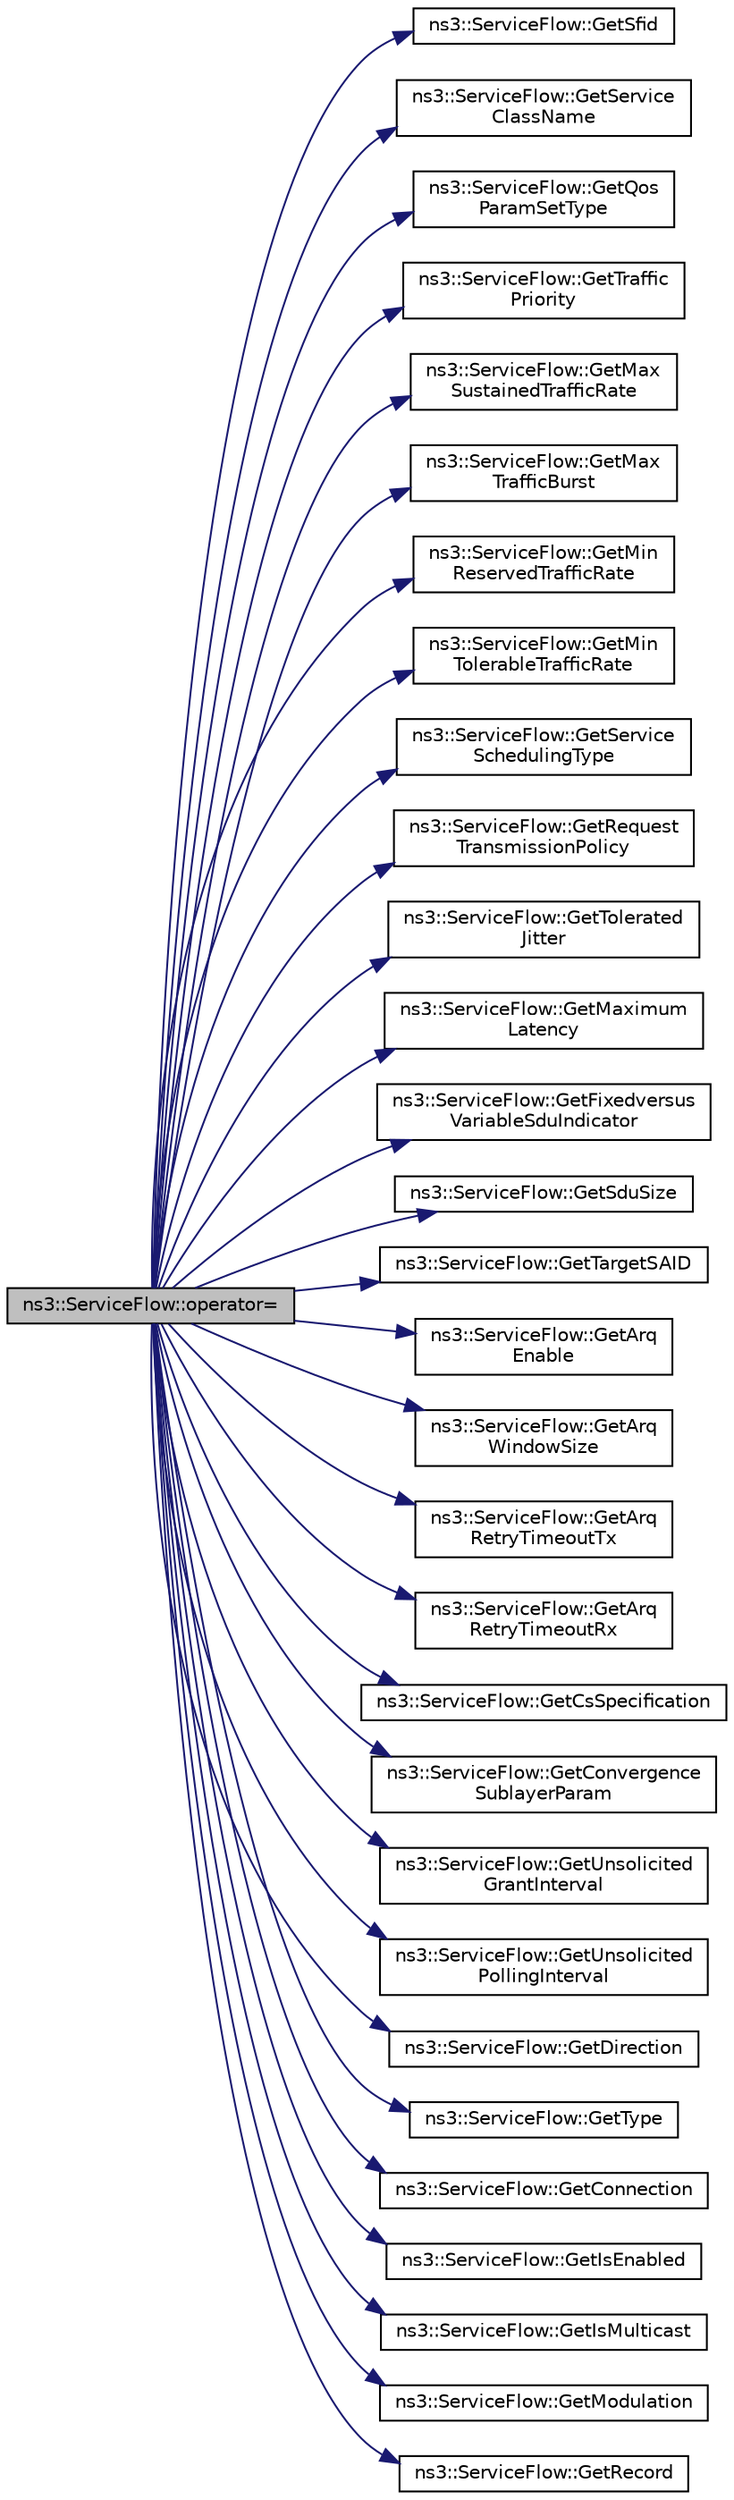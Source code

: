 digraph "ns3::ServiceFlow::operator="
{
  edge [fontname="Helvetica",fontsize="10",labelfontname="Helvetica",labelfontsize="10"];
  node [fontname="Helvetica",fontsize="10",shape=record];
  rankdir="LR";
  Node1 [label="ns3::ServiceFlow::operator=",height=0.2,width=0.4,color="black", fillcolor="grey75", style="filled", fontcolor="black"];
  Node1 -> Node2 [color="midnightblue",fontsize="10",style="solid"];
  Node2 [label="ns3::ServiceFlow::GetSfid",height=0.2,width=0.4,color="black", fillcolor="white", style="filled",URL="$d7/ded/classns3_1_1ServiceFlow.html#a3ceebc0cc381b944c902abf46804e9a0"];
  Node1 -> Node3 [color="midnightblue",fontsize="10",style="solid"];
  Node3 [label="ns3::ServiceFlow::GetService\lClassName",height=0.2,width=0.4,color="black", fillcolor="white", style="filled",URL="$d7/ded/classns3_1_1ServiceFlow.html#a9a11ebe7c09b34e0d4f09465b1c0a928"];
  Node1 -> Node4 [color="midnightblue",fontsize="10",style="solid"];
  Node4 [label="ns3::ServiceFlow::GetQos\lParamSetType",height=0.2,width=0.4,color="black", fillcolor="white", style="filled",URL="$d7/ded/classns3_1_1ServiceFlow.html#a04d32f2763457e14bde34180617319df"];
  Node1 -> Node5 [color="midnightblue",fontsize="10",style="solid"];
  Node5 [label="ns3::ServiceFlow::GetTraffic\lPriority",height=0.2,width=0.4,color="black", fillcolor="white", style="filled",URL="$d7/ded/classns3_1_1ServiceFlow.html#a8e818b004aeff9d7714d0774846867a5"];
  Node1 -> Node6 [color="midnightblue",fontsize="10",style="solid"];
  Node6 [label="ns3::ServiceFlow::GetMax\lSustainedTrafficRate",height=0.2,width=0.4,color="black", fillcolor="white", style="filled",URL="$d7/ded/classns3_1_1ServiceFlow.html#ad02f7733f156cfd8505c72f8e4eab836"];
  Node1 -> Node7 [color="midnightblue",fontsize="10",style="solid"];
  Node7 [label="ns3::ServiceFlow::GetMax\lTrafficBurst",height=0.2,width=0.4,color="black", fillcolor="white", style="filled",URL="$d7/ded/classns3_1_1ServiceFlow.html#af2314ccb8ff8fb93f537e5bccf6c16dc"];
  Node1 -> Node8 [color="midnightblue",fontsize="10",style="solid"];
  Node8 [label="ns3::ServiceFlow::GetMin\lReservedTrafficRate",height=0.2,width=0.4,color="black", fillcolor="white", style="filled",URL="$d7/ded/classns3_1_1ServiceFlow.html#aa77c3b70a73e58377ff6103c8719f45c"];
  Node1 -> Node9 [color="midnightblue",fontsize="10",style="solid"];
  Node9 [label="ns3::ServiceFlow::GetMin\lTolerableTrafficRate",height=0.2,width=0.4,color="black", fillcolor="white", style="filled",URL="$d7/ded/classns3_1_1ServiceFlow.html#a6854fa39a107304708e4610a9df2053d"];
  Node1 -> Node10 [color="midnightblue",fontsize="10",style="solid"];
  Node10 [label="ns3::ServiceFlow::GetService\lSchedulingType",height=0.2,width=0.4,color="black", fillcolor="white", style="filled",URL="$d7/ded/classns3_1_1ServiceFlow.html#abfcdce94a1409b4951c3cae3cad85e9a"];
  Node1 -> Node11 [color="midnightblue",fontsize="10",style="solid"];
  Node11 [label="ns3::ServiceFlow::GetRequest\lTransmissionPolicy",height=0.2,width=0.4,color="black", fillcolor="white", style="filled",URL="$d7/ded/classns3_1_1ServiceFlow.html#a4d5e1a471cd64694264c0b3aa28129a6"];
  Node1 -> Node12 [color="midnightblue",fontsize="10",style="solid"];
  Node12 [label="ns3::ServiceFlow::GetTolerated\lJitter",height=0.2,width=0.4,color="black", fillcolor="white", style="filled",URL="$d7/ded/classns3_1_1ServiceFlow.html#a6ad738defb5c78282e8ef6de07cdb4aa"];
  Node1 -> Node13 [color="midnightblue",fontsize="10",style="solid"];
  Node13 [label="ns3::ServiceFlow::GetMaximum\lLatency",height=0.2,width=0.4,color="black", fillcolor="white", style="filled",URL="$d7/ded/classns3_1_1ServiceFlow.html#ae801a50e7f8f598b4e343d85a6e6f472"];
  Node1 -> Node14 [color="midnightblue",fontsize="10",style="solid"];
  Node14 [label="ns3::ServiceFlow::GetFixedversus\lVariableSduIndicator",height=0.2,width=0.4,color="black", fillcolor="white", style="filled",URL="$d7/ded/classns3_1_1ServiceFlow.html#a31ff3164f990eb7c37c09f99cb738258"];
  Node1 -> Node15 [color="midnightblue",fontsize="10",style="solid"];
  Node15 [label="ns3::ServiceFlow::GetSduSize",height=0.2,width=0.4,color="black", fillcolor="white", style="filled",URL="$d7/ded/classns3_1_1ServiceFlow.html#ab928d697abf7160b5bdf0be93371c085"];
  Node1 -> Node16 [color="midnightblue",fontsize="10",style="solid"];
  Node16 [label="ns3::ServiceFlow::GetTargetSAID",height=0.2,width=0.4,color="black", fillcolor="white", style="filled",URL="$d7/ded/classns3_1_1ServiceFlow.html#aa5e94d7edefbdbd6e211c78bf17825b6"];
  Node1 -> Node17 [color="midnightblue",fontsize="10",style="solid"];
  Node17 [label="ns3::ServiceFlow::GetArq\lEnable",height=0.2,width=0.4,color="black", fillcolor="white", style="filled",URL="$d7/ded/classns3_1_1ServiceFlow.html#a9be205ce3fb404c4a8408e32a626ee2c"];
  Node1 -> Node18 [color="midnightblue",fontsize="10",style="solid"];
  Node18 [label="ns3::ServiceFlow::GetArq\lWindowSize",height=0.2,width=0.4,color="black", fillcolor="white", style="filled",URL="$d7/ded/classns3_1_1ServiceFlow.html#adc247f65ecb7a3d145b8955c5800ffcd"];
  Node1 -> Node19 [color="midnightblue",fontsize="10",style="solid"];
  Node19 [label="ns3::ServiceFlow::GetArq\lRetryTimeoutTx",height=0.2,width=0.4,color="black", fillcolor="white", style="filled",URL="$d7/ded/classns3_1_1ServiceFlow.html#afbeaa6913cd9b7f07c569bb99cb8a758"];
  Node1 -> Node20 [color="midnightblue",fontsize="10",style="solid"];
  Node20 [label="ns3::ServiceFlow::GetArq\lRetryTimeoutRx",height=0.2,width=0.4,color="black", fillcolor="white", style="filled",URL="$d7/ded/classns3_1_1ServiceFlow.html#a2d1c7d8a60cbc5f19e785d2488f91a94"];
  Node1 -> Node21 [color="midnightblue",fontsize="10",style="solid"];
  Node21 [label="ns3::ServiceFlow::GetCsSpecification",height=0.2,width=0.4,color="black", fillcolor="white", style="filled",URL="$d7/ded/classns3_1_1ServiceFlow.html#af31954524fcd0fa30cc95387975fe20c"];
  Node1 -> Node22 [color="midnightblue",fontsize="10",style="solid"];
  Node22 [label="ns3::ServiceFlow::GetConvergence\lSublayerParam",height=0.2,width=0.4,color="black", fillcolor="white", style="filled",URL="$d7/ded/classns3_1_1ServiceFlow.html#a963dd23a17774180b9dbb7003ec487a7"];
  Node1 -> Node23 [color="midnightblue",fontsize="10",style="solid"];
  Node23 [label="ns3::ServiceFlow::GetUnsolicited\lGrantInterval",height=0.2,width=0.4,color="black", fillcolor="white", style="filled",URL="$d7/ded/classns3_1_1ServiceFlow.html#a377ef7c627d627585a77486c3fcd75a3"];
  Node1 -> Node24 [color="midnightblue",fontsize="10",style="solid"];
  Node24 [label="ns3::ServiceFlow::GetUnsolicited\lPollingInterval",height=0.2,width=0.4,color="black", fillcolor="white", style="filled",URL="$d7/ded/classns3_1_1ServiceFlow.html#a151f1aa61ab48f9cd3643d6c692c6224"];
  Node1 -> Node25 [color="midnightblue",fontsize="10",style="solid"];
  Node25 [label="ns3::ServiceFlow::GetDirection",height=0.2,width=0.4,color="black", fillcolor="white", style="filled",URL="$d7/ded/classns3_1_1ServiceFlow.html#a2e18e440a3d3b8a1a06ed8eea1aa8e0a"];
  Node1 -> Node26 [color="midnightblue",fontsize="10",style="solid"];
  Node26 [label="ns3::ServiceFlow::GetType",height=0.2,width=0.4,color="black", fillcolor="white", style="filled",URL="$d7/ded/classns3_1_1ServiceFlow.html#a60797fe4e802fc2e3ed0eebe04d3a44a"];
  Node1 -> Node27 [color="midnightblue",fontsize="10",style="solid"];
  Node27 [label="ns3::ServiceFlow::GetConnection",height=0.2,width=0.4,color="black", fillcolor="white", style="filled",URL="$d7/ded/classns3_1_1ServiceFlow.html#a8e4684d79c49ae97a8a442fa4a372703"];
  Node1 -> Node28 [color="midnightblue",fontsize="10",style="solid"];
  Node28 [label="ns3::ServiceFlow::GetIsEnabled",height=0.2,width=0.4,color="black", fillcolor="white", style="filled",URL="$d7/ded/classns3_1_1ServiceFlow.html#a895d8579e2659c13b252890643cca936"];
  Node1 -> Node29 [color="midnightblue",fontsize="10",style="solid"];
  Node29 [label="ns3::ServiceFlow::GetIsMulticast",height=0.2,width=0.4,color="black", fillcolor="white", style="filled",URL="$d7/ded/classns3_1_1ServiceFlow.html#a2e745652b720c375dd1f036ada354aba"];
  Node1 -> Node30 [color="midnightblue",fontsize="10",style="solid"];
  Node30 [label="ns3::ServiceFlow::GetModulation",height=0.2,width=0.4,color="black", fillcolor="white", style="filled",URL="$d7/ded/classns3_1_1ServiceFlow.html#a09f1c84bbd6d2a1c7f56e8cfc9cab958"];
  Node1 -> Node31 [color="midnightblue",fontsize="10",style="solid"];
  Node31 [label="ns3::ServiceFlow::GetRecord",height=0.2,width=0.4,color="black", fillcolor="white", style="filled",URL="$d7/ded/classns3_1_1ServiceFlow.html#ab5da047b26f9aa7458745d98059f83d0"];
}
